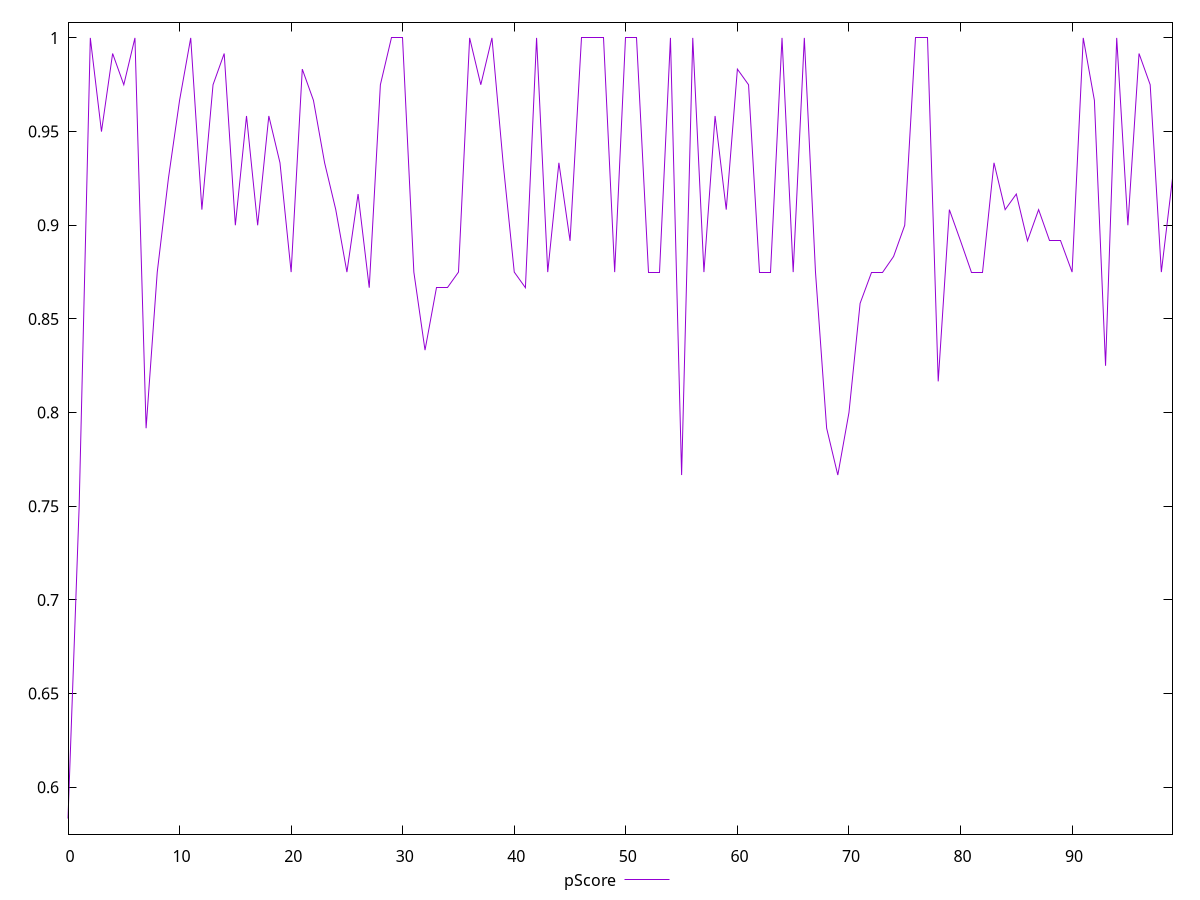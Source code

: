 reset

$pScore <<EOF
0 0.5833333333333334
1 0.75
2 1
3 0.95
4 0.9916666666666667
5 0.975
6 1
7 0.7916666666666666
8 0.875
9 0.925
10 0.9666666666666667
11 1
12 0.9083333333333333
13 0.975
14 0.9916666666666667
15 0.9
16 0.9583333333333334
17 0.9
18 0.9583333333333334
19 0.9333333333333333
20 0.875
21 0.9833333333333333
22 0.9666666666666667
23 0.9333333333333333
24 0.9083333333333333
25 0.875
26 0.9166666666666666
27 0.8666666666666667
28 0.975
29 1
30 1
31 0.875
32 0.8333333333333333
33 0.8666666666666667
34 0.8666666666666667
35 0.875
36 1
37 0.975
38 1
39 0.9333333333333333
40 0.875
41 0.8666666666666667
42 1
43 0.875
44 0.9333333333333333
45 0.8916666666666666
46 1
47 1
48 1
49 0.875
50 1
51 1
52 0.875
53 0.875
54 1
55 0.7666666666666666
56 1
57 0.875
58 0.9583333333333334
59 0.9083333333333333
60 0.9833333333333333
61 0.975
62 0.875
63 0.875
64 1
65 0.875
66 1
67 0.875
68 0.7916666666666666
69 0.7666666666666666
70 0.8
71 0.8583333333333334
72 0.875
73 0.875
74 0.8833333333333333
75 0.9
76 1
77 1
78 0.8166666666666667
79 0.9083333333333333
80 0.8916666666666666
81 0.875
82 0.875
83 0.9333333333333333
84 0.9083333333333333
85 0.9166666666666666
86 0.8916666666666666
87 0.9083333333333333
88 0.8916666666666666
89 0.8916666666666666
90 0.875
91 1
92 0.9666666666666667
93 0.825
94 1
95 0.9
96 0.9916666666666667
97 0.975
98 0.875
99 0.925
EOF

set key outside below
set xrange [0:99]
set yrange [0.5750000000000001:1.0083333333333333]
set trange [0.5750000000000001:1.0083333333333333]
set terminal svg size 640, 500 enhanced background rgb 'white'
set output "report_00017_2021-02-10T15-08-03.406Z/unused-css-rules/samples/pages/pScore/values.svg"

plot $pScore title "pScore" with line

reset
